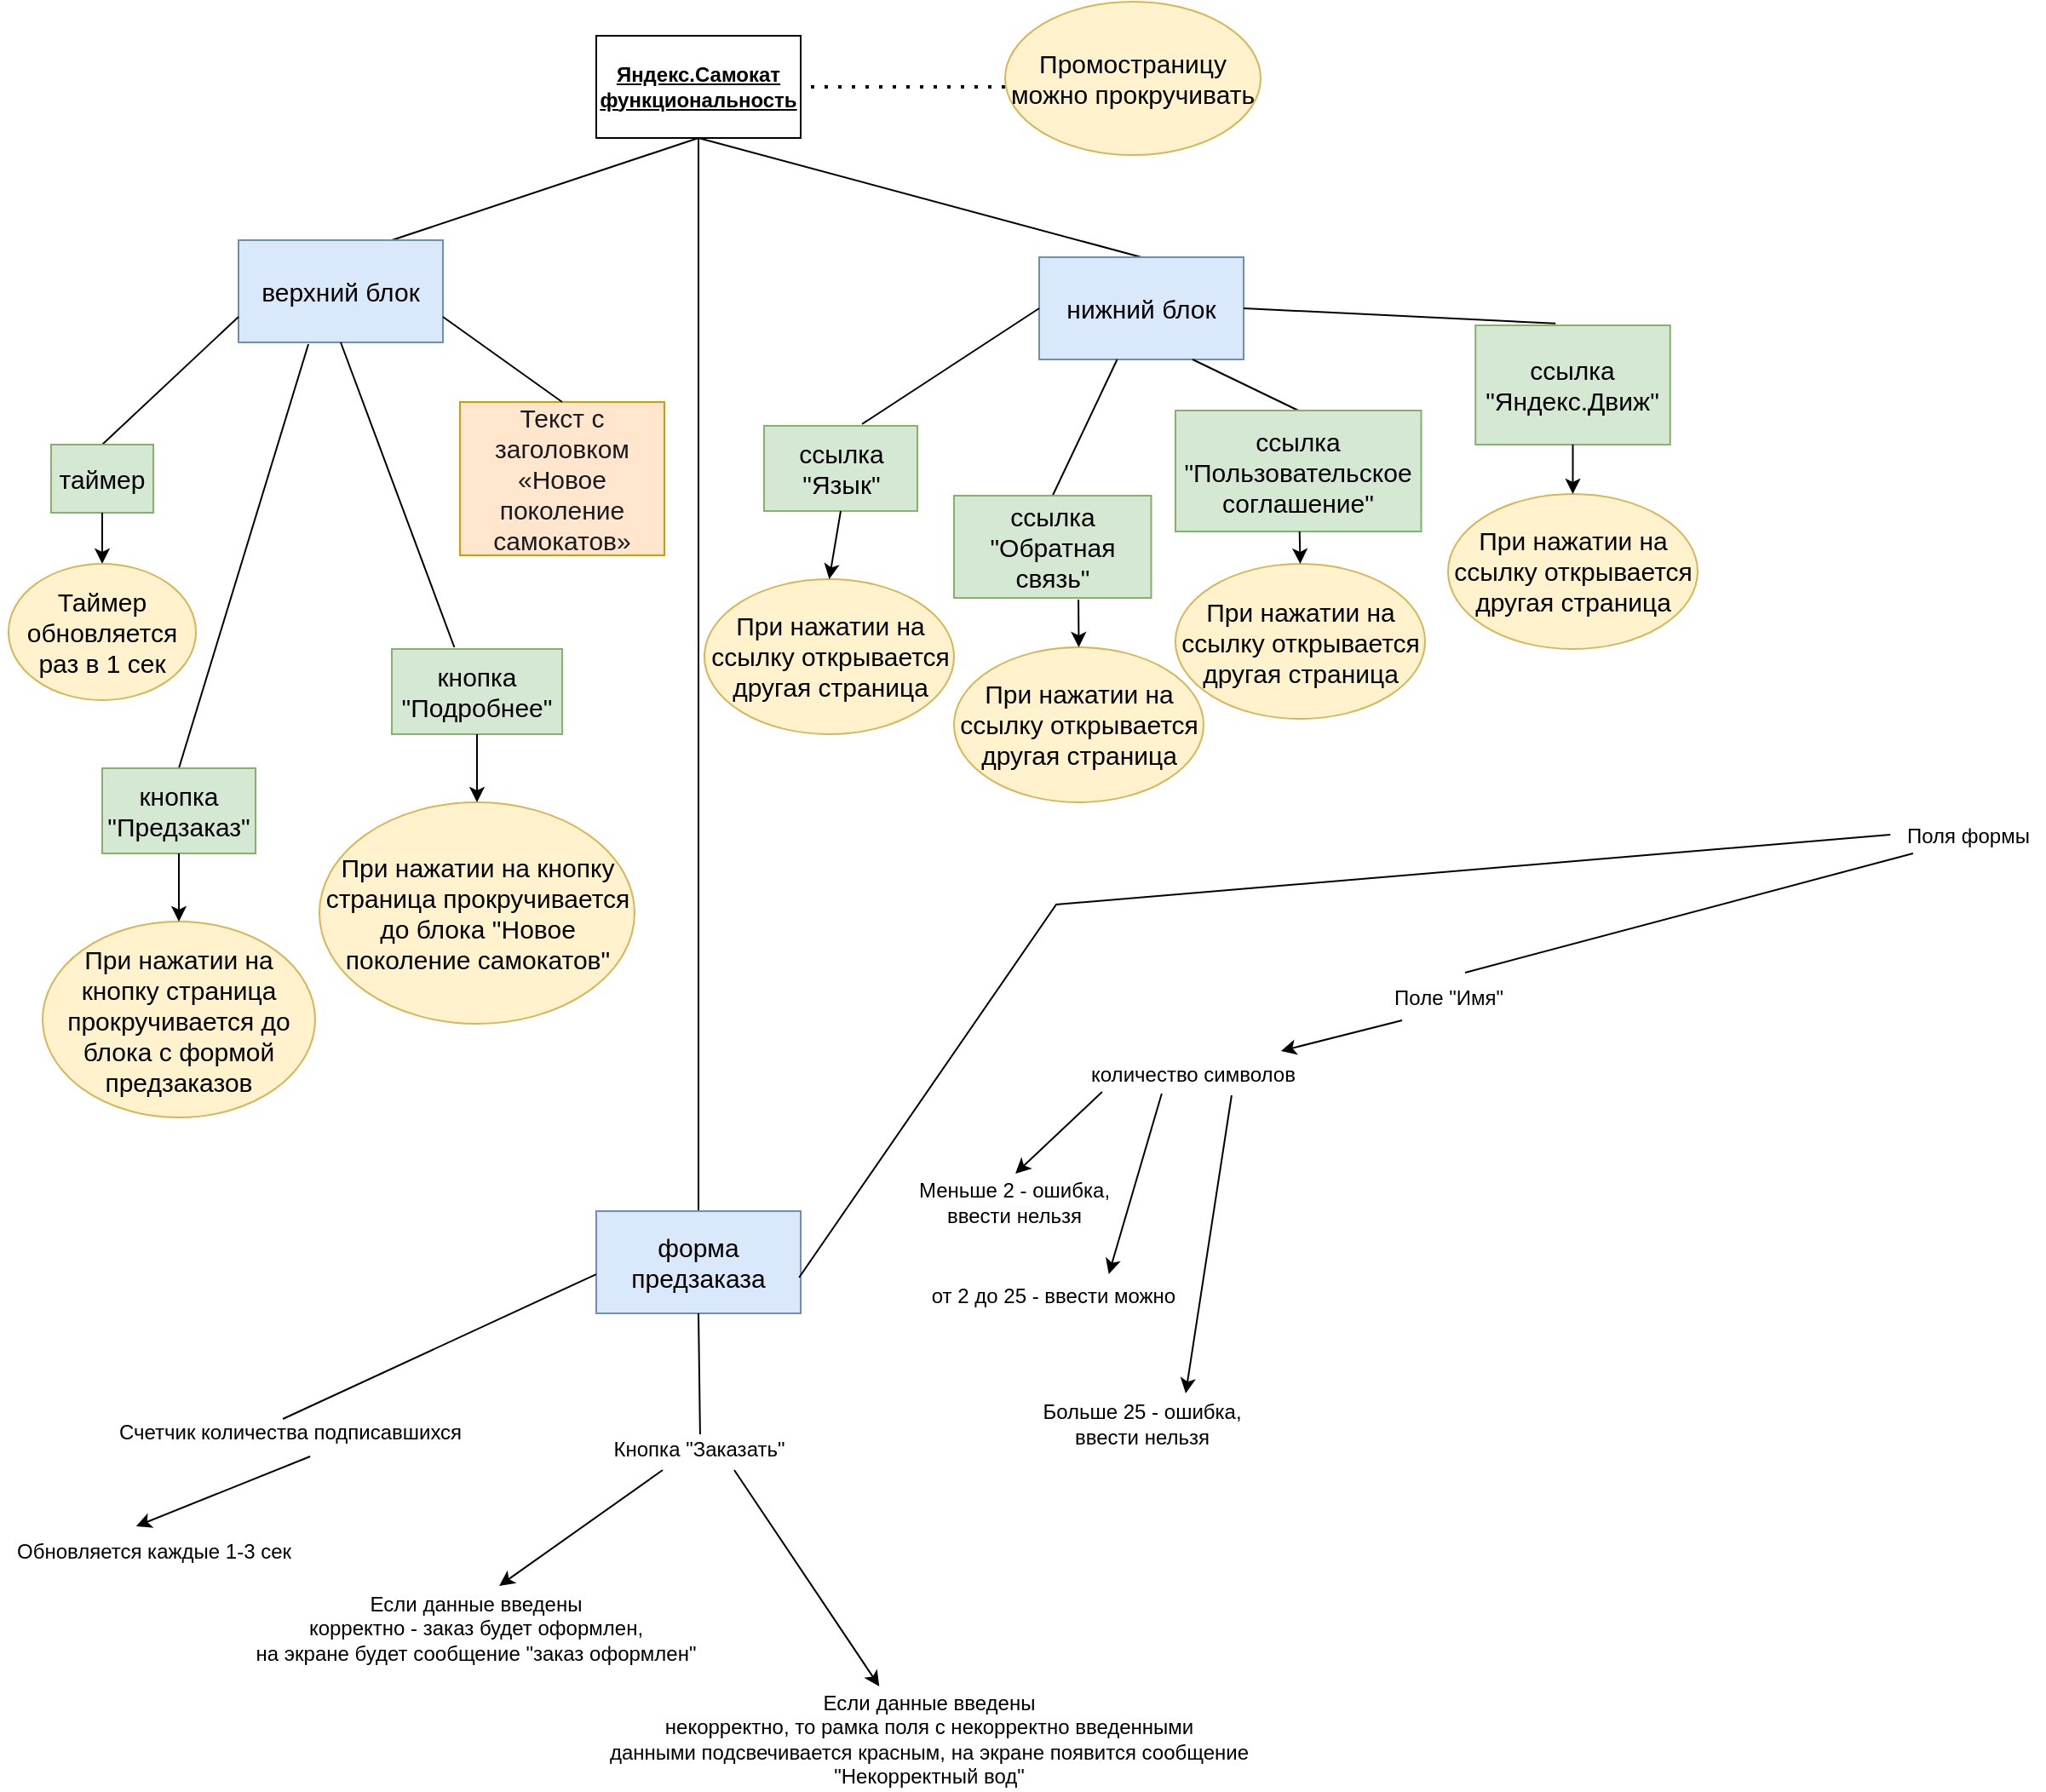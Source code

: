 <mxfile version="20.0.0" type="github">
  <diagram id="-Uujg_Ffi6TUCVT98OSL" name="Страница 1">
    <mxGraphModel dx="1422" dy="794" grid="1" gridSize="10" guides="1" tooltips="1" connect="1" arrows="1" fold="1" page="1" pageScale="1" pageWidth="827" pageHeight="1169" math="0" shadow="0">
      <root>
        <mxCell id="0" />
        <mxCell id="1" parent="0" />
        <mxCell id="FvEpNa8UJhca3g7F95mD-1" value="&lt;b&gt;&lt;u&gt;Яндекс.Самокат функциональность&lt;/u&gt;&lt;/b&gt;" style="rounded=0;whiteSpace=wrap;html=1;" parent="1" vertex="1">
          <mxGeometry x="350" y="30" width="120" height="60" as="geometry" />
        </mxCell>
        <mxCell id="FvEpNa8UJhca3g7F95mD-2" value="" style="endArrow=none;html=1;rounded=0;fontFamily=Helvetica;fontSize=15;exitX=0.5;exitY=1;exitDx=0;exitDy=0;entryX=0.5;entryY=0;entryDx=0;entryDy=0;" parent="1" source="FvEpNa8UJhca3g7F95mD-1" target="FvEpNa8UJhca3g7F95mD-6" edge="1">
          <mxGeometry width="50" height="50" relative="1" as="geometry">
            <mxPoint x="390" y="330" as="sourcePoint" />
            <mxPoint x="410" y="160" as="targetPoint" />
          </mxGeometry>
        </mxCell>
        <mxCell id="FvEpNa8UJhca3g7F95mD-3" value="" style="endArrow=none;html=1;rounded=0;fontFamily=Helvetica;fontSize=15;entryX=0.75;entryY=0;entryDx=0;entryDy=0;" parent="1" target="FvEpNa8UJhca3g7F95mD-5" edge="1">
          <mxGeometry width="50" height="50" relative="1" as="geometry">
            <mxPoint x="410" y="90" as="sourcePoint" />
            <mxPoint x="120" y="160" as="targetPoint" />
          </mxGeometry>
        </mxCell>
        <mxCell id="FvEpNa8UJhca3g7F95mD-4" value="" style="endArrow=none;html=1;rounded=0;fontFamily=Helvetica;fontSize=15;" parent="1" edge="1">
          <mxGeometry width="50" height="50" relative="1" as="geometry">
            <mxPoint x="410" y="90" as="sourcePoint" />
            <mxPoint x="670" y="160" as="targetPoint" />
          </mxGeometry>
        </mxCell>
        <mxCell id="FvEpNa8UJhca3g7F95mD-5" value="верхний блок" style="rounded=0;whiteSpace=wrap;html=1;fontFamily=Helvetica;fontSize=15;fillColor=#dae8fc;strokeColor=#6c8ebf;" parent="1" vertex="1">
          <mxGeometry x="140" y="150" width="120" height="60" as="geometry" />
        </mxCell>
        <mxCell id="FvEpNa8UJhca3g7F95mD-6" value="форма предзаказа" style="rounded=0;whiteSpace=wrap;html=1;fontFamily=Helvetica;fontSize=15;fillColor=#dae8fc;strokeColor=#6c8ebf;" parent="1" vertex="1">
          <mxGeometry x="350" y="720" width="120" height="60" as="geometry" />
        </mxCell>
        <mxCell id="FvEpNa8UJhca3g7F95mD-7" value="нижний блок" style="rounded=0;whiteSpace=wrap;html=1;fontFamily=Helvetica;fontSize=15;fillColor=#dae8fc;strokeColor=#6c8ebf;" parent="1" vertex="1">
          <mxGeometry x="610" y="160" width="120" height="60" as="geometry" />
        </mxCell>
        <mxCell id="FvEpNa8UJhca3g7F95mD-8" value="" style="endArrow=none;html=1;rounded=0;fontFamily=Helvetica;fontSize=15;entryX=0;entryY=0.75;entryDx=0;entryDy=0;exitX=0.5;exitY=0;exitDx=0;exitDy=0;" parent="1" source="FvEpNa8UJhca3g7F95mD-11" target="FvEpNa8UJhca3g7F95mD-5" edge="1">
          <mxGeometry width="50" height="50" relative="1" as="geometry">
            <mxPoint x="70" y="270" as="sourcePoint" />
            <mxPoint x="120" y="220" as="targetPoint" />
          </mxGeometry>
        </mxCell>
        <mxCell id="FvEpNa8UJhca3g7F95mD-11" value="таймер" style="rounded=0;whiteSpace=wrap;html=1;fontFamily=Helvetica;fontSize=15;fillColor=#d5e8d4;strokeColor=#82b366;" parent="1" vertex="1">
          <mxGeometry x="30" y="270" width="60" height="40" as="geometry" />
        </mxCell>
        <mxCell id="FvEpNa8UJhca3g7F95mD-12" value="" style="endArrow=none;html=1;rounded=0;fontFamily=Helvetica;fontSize=15;entryX=0.342;entryY=1.017;entryDx=0;entryDy=0;exitX=0.5;exitY=0;exitDx=0;exitDy=0;entryPerimeter=0;" parent="1" source="FvEpNa8UJhca3g7F95mD-13" target="FvEpNa8UJhca3g7F95mD-5" edge="1">
          <mxGeometry width="50" height="50" relative="1" as="geometry">
            <mxPoint x="138" y="330" as="sourcePoint" />
            <mxPoint x="160" y="270" as="targetPoint" />
          </mxGeometry>
        </mxCell>
        <mxCell id="FvEpNa8UJhca3g7F95mD-13" value="кнопка &quot;Предзаказ&quot;" style="rounded=0;whiteSpace=wrap;html=1;fontFamily=Helvetica;fontSize=15;fillColor=#d5e8d4;strokeColor=#82b366;" parent="1" vertex="1">
          <mxGeometry x="60" y="460" width="90" height="50" as="geometry" />
        </mxCell>
        <mxCell id="FvEpNa8UJhca3g7F95mD-14" value="" style="endArrow=none;html=1;rounded=0;fontFamily=Helvetica;fontSize=15;entryX=0.5;entryY=1;entryDx=0;entryDy=0;exitX=0.367;exitY=-0.02;exitDx=0;exitDy=0;exitPerimeter=0;" parent="1" source="FvEpNa8UJhca3g7F95mD-15" target="FvEpNa8UJhca3g7F95mD-5" edge="1">
          <mxGeometry width="50" height="50" relative="1" as="geometry">
            <mxPoint x="240" y="321.02" as="sourcePoint" />
            <mxPoint x="268" y="220" as="targetPoint" />
          </mxGeometry>
        </mxCell>
        <mxCell id="FvEpNa8UJhca3g7F95mD-15" value="кнопка &quot;Подробнее&quot;" style="rounded=0;whiteSpace=wrap;html=1;fontFamily=Helvetica;fontSize=15;fillColor=#d5e8d4;strokeColor=#82b366;" parent="1" vertex="1">
          <mxGeometry x="230" y="390" width="100" height="50" as="geometry" />
        </mxCell>
        <mxCell id="FvEpNa8UJhca3g7F95mD-19" value="" style="endArrow=classic;html=1;rounded=0;fontFamily=Helvetica;fontSize=15;exitX=0.5;exitY=1;exitDx=0;exitDy=0;entryX=0.5;entryY=0;entryDx=0;entryDy=0;" parent="1" source="FvEpNa8UJhca3g7F95mD-11" target="FvEpNa8UJhca3g7F95mD-21" edge="1">
          <mxGeometry width="50" height="50" relative="1" as="geometry">
            <mxPoint x="90" y="500" as="sourcePoint" />
            <mxPoint x="40" y="390" as="targetPoint" />
          </mxGeometry>
        </mxCell>
        <mxCell id="FvEpNa8UJhca3g7F95mD-21" value="Таймер обновляется раз в 1 сек" style="ellipse;whiteSpace=wrap;html=1;fontFamily=Helvetica;fontSize=15;fillColor=#fff2cc;strokeColor=#d6b656;" parent="1" vertex="1">
          <mxGeometry x="5" y="340" width="110" height="80" as="geometry" />
        </mxCell>
        <mxCell id="FvEpNa8UJhca3g7F95mD-22" value="&lt;span style=&quot;color: rgb(26, 27, 34); text-align: start;&quot;&gt;&lt;font style=&quot;font-size: 15px;&quot;&gt;Текст с заголовком «Новое поколение самокатов»&lt;/font&gt;&lt;/span&gt;" style="rounded=0;whiteSpace=wrap;html=1;fontFamily=Helvetica;fontSize=15;fillColor=#ffe6cc;strokeColor=#d79b00;" parent="1" vertex="1">
          <mxGeometry x="270" y="245" width="120" height="90" as="geometry" />
        </mxCell>
        <mxCell id="FvEpNa8UJhca3g7F95mD-24" value="" style="endArrow=none;html=1;rounded=0;fontFamily=Helvetica;fontSize=15;exitX=1;exitY=0.75;exitDx=0;exitDy=0;entryX=0.5;entryY=0;entryDx=0;entryDy=0;" parent="1" source="FvEpNa8UJhca3g7F95mD-5" target="FvEpNa8UJhca3g7F95mD-22" edge="1">
          <mxGeometry width="50" height="50" relative="1" as="geometry">
            <mxPoint x="310" y="230" as="sourcePoint" />
            <mxPoint x="360" y="180" as="targetPoint" />
          </mxGeometry>
        </mxCell>
        <mxCell id="FvEpNa8UJhca3g7F95mD-25" value="При нажатии на кнопку страница прокручивается до блока с формой предзаказов" style="ellipse;whiteSpace=wrap;html=1;fontFamily=Helvetica;fontSize=15;fillColor=#fff2cc;strokeColor=#d6b656;" parent="1" vertex="1">
          <mxGeometry x="25" y="550" width="160" height="115" as="geometry" />
        </mxCell>
        <mxCell id="FvEpNa8UJhca3g7F95mD-26" value="" style="endArrow=classic;html=1;rounded=0;fontFamily=Helvetica;fontSize=15;exitX=0.5;exitY=1;exitDx=0;exitDy=0;entryX=0.5;entryY=0;entryDx=0;entryDy=0;" parent="1" source="FvEpNa8UJhca3g7F95mD-13" target="FvEpNa8UJhca3g7F95mD-25" edge="1">
          <mxGeometry width="50" height="50" relative="1" as="geometry">
            <mxPoint x="120" y="540" as="sourcePoint" />
            <mxPoint x="180" y="530" as="targetPoint" />
          </mxGeometry>
        </mxCell>
        <mxCell id="FvEpNa8UJhca3g7F95mD-28" value="При нажатии на кнопку страница прокручивается до блока &quot;Новое поколение самокатов&quot;" style="ellipse;whiteSpace=wrap;html=1;fontFamily=Helvetica;fontSize=15;fillColor=#fff2cc;strokeColor=#d6b656;" parent="1" vertex="1">
          <mxGeometry x="187.5" y="480" width="185" height="130" as="geometry" />
        </mxCell>
        <mxCell id="FvEpNa8UJhca3g7F95mD-29" value="" style="endArrow=classic;html=1;rounded=0;fontFamily=Helvetica;fontSize=15;entryX=0.5;entryY=0;entryDx=0;entryDy=0;exitX=0.5;exitY=1;exitDx=0;exitDy=0;" parent="1" source="FvEpNa8UJhca3g7F95mD-15" target="FvEpNa8UJhca3g7F95mD-28" edge="1">
          <mxGeometry width="50" height="50" relative="1" as="geometry">
            <mxPoint x="160" y="440" as="sourcePoint" />
            <mxPoint x="210" y="390" as="targetPoint" />
          </mxGeometry>
        </mxCell>
        <mxCell id="FvEpNa8UJhca3g7F95mD-30" value="" style="endArrow=none;dashed=1;html=1;dashPattern=1 3;strokeWidth=2;rounded=0;fontFamily=Helvetica;fontSize=15;entryX=1;entryY=0.5;entryDx=0;entryDy=0;" parent="1" target="FvEpNa8UJhca3g7F95mD-1" edge="1">
          <mxGeometry width="50" height="50" relative="1" as="geometry">
            <mxPoint x="590" y="60" as="sourcePoint" />
            <mxPoint x="440" y="180" as="targetPoint" />
          </mxGeometry>
        </mxCell>
        <mxCell id="FvEpNa8UJhca3g7F95mD-32" value="Промостраницу можно прокручивать" style="ellipse;whiteSpace=wrap;html=1;labelBackgroundColor=none;fontFamily=Helvetica;fontSize=15;fillColor=#fff2cc;strokeColor=#d6b656;" parent="1" vertex="1">
          <mxGeometry x="590" y="10" width="150" height="90" as="geometry" />
        </mxCell>
        <mxCell id="FvEpNa8UJhca3g7F95mD-46" value="" style="endArrow=none;html=1;rounded=0;fontFamily=Helvetica;fontSize=15;entryX=0;entryY=0.5;entryDx=0;entryDy=0;exitX=0.639;exitY=-0.02;exitDx=0;exitDy=0;exitPerimeter=0;" parent="1" source="FvEpNa8UJhca3g7F95mD-47" target="FvEpNa8UJhca3g7F95mD-7" edge="1">
          <mxGeometry width="50" height="50" relative="1" as="geometry">
            <mxPoint x="526.5" y="128.98" as="sourcePoint" />
            <mxPoint x="569.54" y="10.0" as="targetPoint" />
          </mxGeometry>
        </mxCell>
        <mxCell id="FvEpNa8UJhca3g7F95mD-47" value="ссылка &quot;Язык&quot;" style="rounded=0;whiteSpace=wrap;html=1;fontFamily=Helvetica;fontSize=15;fillColor=#d5e8d4;strokeColor=#82b366;" parent="1" vertex="1">
          <mxGeometry x="448.5" y="258.98" width="90" height="50" as="geometry" />
        </mxCell>
        <mxCell id="FvEpNa8UJhca3g7F95mD-48" value="При нажатии на ссылку открывается другая страница" style="ellipse;whiteSpace=wrap;html=1;fontFamily=Helvetica;fontSize=15;fillColor=#fff2cc;strokeColor=#d6b656;" parent="1" vertex="1">
          <mxGeometry x="413.5" y="348.98" width="146.5" height="91.02" as="geometry" />
        </mxCell>
        <mxCell id="FvEpNa8UJhca3g7F95mD-49" value="" style="endArrow=classic;html=1;rounded=0;fontFamily=Helvetica;fontSize=15;exitX=0.5;exitY=1;exitDx=0;exitDy=0;entryX=0.5;entryY=0;entryDx=0;entryDy=0;" parent="1" source="FvEpNa8UJhca3g7F95mD-47" target="FvEpNa8UJhca3g7F95mD-48" edge="1">
          <mxGeometry width="50" height="50" relative="1" as="geometry">
            <mxPoint x="508.5" y="338.98" as="sourcePoint" />
            <mxPoint x="568.5" y="328.98" as="targetPoint" />
          </mxGeometry>
        </mxCell>
        <mxCell id="FvEpNa8UJhca3g7F95mD-50" value="" style="endArrow=none;html=1;rounded=0;fontFamily=Helvetica;fontSize=15;exitX=0.5;exitY=0;exitDx=0;exitDy=0;" parent="1" source="FvEpNa8UJhca3g7F95mD-51" target="FvEpNa8UJhca3g7F95mD-7" edge="1">
          <mxGeometry width="50" height="50" relative="1" as="geometry">
            <mxPoint x="633" y="193.98" as="sourcePoint" />
            <mxPoint x="716.5" y="255" as="targetPoint" />
          </mxGeometry>
        </mxCell>
        <mxCell id="FvEpNa8UJhca3g7F95mD-51" value="ссылка &quot;Обратная связь&quot;" style="rounded=0;whiteSpace=wrap;html=1;fontFamily=Helvetica;fontSize=15;fillColor=#d5e8d4;strokeColor=#82b366;" parent="1" vertex="1">
          <mxGeometry x="560" y="300" width="115.75" height="60" as="geometry" />
        </mxCell>
        <mxCell id="FvEpNa8UJhca3g7F95mD-52" value="При нажатии на ссылку открывается другая страница" style="ellipse;whiteSpace=wrap;html=1;fontFamily=Helvetica;fontSize=15;fillColor=#fff2cc;strokeColor=#d6b656;" parent="1" vertex="1">
          <mxGeometry x="560" y="388.98" width="146.5" height="91.02" as="geometry" />
        </mxCell>
        <mxCell id="FvEpNa8UJhca3g7F95mD-53" value="" style="endArrow=classic;html=1;rounded=0;fontFamily=Helvetica;fontSize=15;exitX=0.631;exitY=1.017;exitDx=0;exitDy=0;entryX=0.5;entryY=0;entryDx=0;entryDy=0;exitPerimeter=0;" parent="1" source="FvEpNa8UJhca3g7F95mD-51" target="FvEpNa8UJhca3g7F95mD-52" edge="1">
          <mxGeometry width="50" height="50" relative="1" as="geometry">
            <mxPoint x="615" y="403.98" as="sourcePoint" />
            <mxPoint x="675" y="393.98" as="targetPoint" />
          </mxGeometry>
        </mxCell>
        <mxCell id="FvEpNa8UJhca3g7F95mD-55" value="" style="endArrow=none;html=1;rounded=0;fontFamily=Helvetica;fontSize=15;exitX=0.411;exitY=-0.016;exitDx=0;exitDy=0;exitPerimeter=0;entryX=1;entryY=0.5;entryDx=0;entryDy=0;" parent="1" source="FvEpNa8UJhca3g7F95mD-56" target="FvEpNa8UJhca3g7F95mD-7" edge="1">
          <mxGeometry width="50" height="50" relative="1" as="geometry">
            <mxPoint x="910.75" y="123.98" as="sourcePoint" />
            <mxPoint x="710" y="170" as="targetPoint" />
          </mxGeometry>
        </mxCell>
        <mxCell id="FvEpNa8UJhca3g7F95mD-56" value="ссылка &quot;Яндекс.Движ&quot;" style="rounded=0;whiteSpace=wrap;html=1;fontFamily=Helvetica;fontSize=15;fillColor=#d5e8d4;strokeColor=#82b366;" parent="1" vertex="1">
          <mxGeometry x="866.13" y="200" width="114.25" height="70" as="geometry" />
        </mxCell>
        <mxCell id="FvEpNa8UJhca3g7F95mD-57" value="При нажатии на ссылку открывается другая страница" style="ellipse;whiteSpace=wrap;html=1;fontFamily=Helvetica;fontSize=15;fillColor=#fff2cc;strokeColor=#d6b656;" parent="1" vertex="1">
          <mxGeometry x="850" y="298.98" width="146.5" height="91.02" as="geometry" />
        </mxCell>
        <mxCell id="FvEpNa8UJhca3g7F95mD-58" value="" style="endArrow=classic;html=1;rounded=0;fontFamily=Helvetica;fontSize=15;exitX=0.5;exitY=1;exitDx=0;exitDy=0;entryX=0.5;entryY=0;entryDx=0;entryDy=0;" parent="1" source="FvEpNa8UJhca3g7F95mD-56" target="FvEpNa8UJhca3g7F95mD-57" edge="1">
          <mxGeometry width="50" height="50" relative="1" as="geometry">
            <mxPoint x="892.75" y="333.98" as="sourcePoint" />
            <mxPoint x="952.75" y="323.98" as="targetPoint" />
          </mxGeometry>
        </mxCell>
        <mxCell id="FvEpNa8UJhca3g7F95mD-59" value="" style="endArrow=none;html=1;rounded=0;fontFamily=Helvetica;fontSize=15;exitX=0.5;exitY=0;exitDx=0;exitDy=0;entryX=0.75;entryY=1;entryDx=0;entryDy=0;" parent="1" source="FvEpNa8UJhca3g7F95mD-60" target="FvEpNa8UJhca3g7F95mD-7" edge="1">
          <mxGeometry width="50" height="50" relative="1" as="geometry">
            <mxPoint x="791.5" y="153.98" as="sourcePoint" />
            <mxPoint x="820.628" y="180" as="targetPoint" />
          </mxGeometry>
        </mxCell>
        <mxCell id="FvEpNa8UJhca3g7F95mD-60" value="ссылка &quot;Пользовательское соглашение&quot;" style="rounded=0;whiteSpace=wrap;html=1;fontFamily=Helvetica;fontSize=15;fillColor=#d5e8d4;strokeColor=#82b366;" parent="1" vertex="1">
          <mxGeometry x="690" y="250" width="144.25" height="71.02" as="geometry" />
        </mxCell>
        <mxCell id="FvEpNa8UJhca3g7F95mD-61" value="При нажатии на ссылку открывается другая страница" style="ellipse;whiteSpace=wrap;html=1;fontFamily=Helvetica;fontSize=15;fillColor=#fff2cc;strokeColor=#d6b656;" parent="1" vertex="1">
          <mxGeometry x="690" y="340" width="146.5" height="91.02" as="geometry" />
        </mxCell>
        <mxCell id="FvEpNa8UJhca3g7F95mD-62" value="" style="endArrow=classic;html=1;rounded=0;fontFamily=Helvetica;fontSize=15;entryX=0.5;entryY=0;entryDx=0;entryDy=0;" parent="1" source="FvEpNa8UJhca3g7F95mD-60" target="FvEpNa8UJhca3g7F95mD-61" edge="1">
          <mxGeometry width="50" height="50" relative="1" as="geometry">
            <mxPoint x="770" y="330" as="sourcePoint" />
            <mxPoint x="833.5" y="353.98" as="targetPoint" />
          </mxGeometry>
        </mxCell>
        <mxCell id="PTwNR0-Gyc9OIRcwsxPr-1" value="" style="endArrow=none;html=1;rounded=0;exitX=0.482;exitY=0.1;exitDx=0;exitDy=0;exitPerimeter=0;entryX=0;entryY=0.617;entryDx=0;entryDy=0;entryPerimeter=0;" edge="1" parent="1" source="PTwNR0-Gyc9OIRcwsxPr-4" target="FvEpNa8UJhca3g7F95mD-6">
          <mxGeometry width="50" height="50" relative="1" as="geometry">
            <mxPoint x="130" y="900" as="sourcePoint" />
            <mxPoint x="390" y="760" as="targetPoint" />
          </mxGeometry>
        </mxCell>
        <mxCell id="PTwNR0-Gyc9OIRcwsxPr-2" value="" style="endArrow=none;html=1;rounded=0;entryX=0.5;entryY=1;entryDx=0;entryDy=0;exitX=0.508;exitY=0.05;exitDx=0;exitDy=0;exitPerimeter=0;" edge="1" parent="1" source="PTwNR0-Gyc9OIRcwsxPr-8" target="FvEpNa8UJhca3g7F95mD-6">
          <mxGeometry width="50" height="50" relative="1" as="geometry">
            <mxPoint x="410" y="880" as="sourcePoint" />
            <mxPoint x="400" y="770" as="targetPoint" />
          </mxGeometry>
        </mxCell>
        <mxCell id="PTwNR0-Gyc9OIRcwsxPr-3" value="" style="endArrow=none;html=1;rounded=0;entryX=0.992;entryY=0.65;entryDx=0;entryDy=0;entryPerimeter=0;exitX=-0.004;exitY=0.45;exitDx=0;exitDy=0;exitPerimeter=0;" edge="1" parent="1" source="PTwNR0-Gyc9OIRcwsxPr-13" target="FvEpNa8UJhca3g7F95mD-6">
          <mxGeometry width="50" height="50" relative="1" as="geometry">
            <mxPoint x="1000" y="759" as="sourcePoint" />
            <mxPoint x="510" y="800" as="targetPoint" />
            <Array as="points">
              <mxPoint x="620" y="540" />
            </Array>
          </mxGeometry>
        </mxCell>
        <mxCell id="PTwNR0-Gyc9OIRcwsxPr-4" value="Счетчик количества подписавшихся" style="text;html=1;align=center;verticalAlign=middle;resizable=0;points=[];autosize=1;strokeColor=none;fillColor=none;" vertex="1" parent="1">
          <mxGeometry x="60" y="840" width="220" height="20" as="geometry" />
        </mxCell>
        <mxCell id="PTwNR0-Gyc9OIRcwsxPr-5" value="" style="endArrow=classic;html=1;rounded=0;exitX=0.555;exitY=1.2;exitDx=0;exitDy=0;exitPerimeter=0;entryX=0.444;entryY=-0.25;entryDx=0;entryDy=0;entryPerimeter=0;" edge="1" parent="1" source="PTwNR0-Gyc9OIRcwsxPr-4" target="PTwNR0-Gyc9OIRcwsxPr-7">
          <mxGeometry width="50" height="50" relative="1" as="geometry">
            <mxPoint x="700" y="980" as="sourcePoint" />
            <mxPoint x="790" y="1000" as="targetPoint" />
          </mxGeometry>
        </mxCell>
        <mxCell id="PTwNR0-Gyc9OIRcwsxPr-7" value="Обновляется каждые 1-3 сек" style="text;html=1;align=center;verticalAlign=middle;resizable=0;points=[];autosize=1;strokeColor=none;fillColor=none;" vertex="1" parent="1">
          <mxGeometry y="910" width="180" height="20" as="geometry" />
        </mxCell>
        <mxCell id="PTwNR0-Gyc9OIRcwsxPr-8" value="Кнопка &quot;Заказать&quot;" style="text;html=1;align=center;verticalAlign=middle;resizable=0;points=[];autosize=1;strokeColor=none;fillColor=none;" vertex="1" parent="1">
          <mxGeometry x="350" y="850" width="120" height="20" as="geometry" />
        </mxCell>
        <mxCell id="PTwNR0-Gyc9OIRcwsxPr-9" value="" style="endArrow=classic;html=1;rounded=0;exitX=0.325;exitY=1.1;exitDx=0;exitDy=0;exitPerimeter=0;entryX=0.552;entryY=0;entryDx=0;entryDy=0;entryPerimeter=0;" edge="1" parent="1" source="PTwNR0-Gyc9OIRcwsxPr-8" target="PTwNR0-Gyc9OIRcwsxPr-10">
          <mxGeometry width="50" height="50" relative="1" as="geometry">
            <mxPoint x="360" y="970" as="sourcePoint" />
            <mxPoint x="340" y="930" as="targetPoint" />
          </mxGeometry>
        </mxCell>
        <mxCell id="PTwNR0-Gyc9OIRcwsxPr-10" value="Если данные введены&lt;br&gt;корректно - заказ будет оформлен,&lt;br&gt;на экране будет сообщение &quot;заказ оформлен&quot;" style="text;html=1;align=center;verticalAlign=middle;resizable=0;points=[];autosize=1;strokeColor=none;fillColor=none;" vertex="1" parent="1">
          <mxGeometry x="144" y="940" width="270" height="50" as="geometry" />
        </mxCell>
        <mxCell id="PTwNR0-Gyc9OIRcwsxPr-11" value="" style="endArrow=classic;html=1;rounded=0;exitX=0.675;exitY=1.1;exitDx=0;exitDy=0;exitPerimeter=0;entryX=0.426;entryY=-0.017;entryDx=0;entryDy=0;entryPerimeter=0;" edge="1" parent="1" source="PTwNR0-Gyc9OIRcwsxPr-8" target="PTwNR0-Gyc9OIRcwsxPr-12">
          <mxGeometry width="50" height="50" relative="1" as="geometry">
            <mxPoint x="480" y="960" as="sourcePoint" />
            <mxPoint x="510" y="930" as="targetPoint" />
          </mxGeometry>
        </mxCell>
        <mxCell id="PTwNR0-Gyc9OIRcwsxPr-12" value="Если данные введены&lt;br&gt;некорректно, то рамка поля с некорректно введенными&lt;br&gt;данными подсвечивается красным, на экране появится сообщение&lt;br&gt;&quot;Некорректный вод&quot;" style="text;html=1;align=center;verticalAlign=middle;resizable=0;points=[];autosize=1;strokeColor=none;fillColor=none;" vertex="1" parent="1">
          <mxGeometry x="350" y="1000" width="390" height="60" as="geometry" />
        </mxCell>
        <mxCell id="PTwNR0-Gyc9OIRcwsxPr-13" value="Поля формы" style="text;html=1;align=center;verticalAlign=middle;resizable=0;points=[];autosize=1;strokeColor=none;fillColor=none;" vertex="1" parent="1">
          <mxGeometry x="1110" y="490" width="90" height="20" as="geometry" />
        </mxCell>
        <mxCell id="PTwNR0-Gyc9OIRcwsxPr-19" value="" style="endArrow=none;html=1;rounded=0;entryX=0.144;entryY=1;entryDx=0;entryDy=0;entryPerimeter=0;" edge="1" parent="1" target="PTwNR0-Gyc9OIRcwsxPr-13">
          <mxGeometry width="50" height="50" relative="1" as="geometry">
            <mxPoint x="860" y="580" as="sourcePoint" />
            <mxPoint x="996.5" y="770" as="targetPoint" />
          </mxGeometry>
        </mxCell>
        <mxCell id="PTwNR0-Gyc9OIRcwsxPr-25" value="Поле &quot;Имя&quot;" style="text;html=1;align=center;verticalAlign=middle;resizable=0;points=[];autosize=1;strokeColor=none;fillColor=none;" vertex="1" parent="1">
          <mxGeometry x="810" y="585" width="80" height="20" as="geometry" />
        </mxCell>
        <mxCell id="PTwNR0-Gyc9OIRcwsxPr-26" value="" style="endArrow=classic;html=1;rounded=0;exitX=0.163;exitY=1.15;exitDx=0;exitDy=0;exitPerimeter=0;entryX=0.871;entryY=-0.2;entryDx=0;entryDy=0;entryPerimeter=0;" edge="1" parent="1" source="PTwNR0-Gyc9OIRcwsxPr-25" target="PTwNR0-Gyc9OIRcwsxPr-27">
          <mxGeometry width="50" height="50" relative="1" as="geometry">
            <mxPoint x="730" y="740" as="sourcePoint" />
            <mxPoint x="750" y="640" as="targetPoint" />
          </mxGeometry>
        </mxCell>
        <mxCell id="PTwNR0-Gyc9OIRcwsxPr-27" value="количество символов" style="text;html=1;align=center;verticalAlign=middle;resizable=0;points=[];autosize=1;strokeColor=none;fillColor=none;" vertex="1" parent="1">
          <mxGeometry x="630" y="630" width="140" height="20" as="geometry" />
        </mxCell>
        <mxCell id="PTwNR0-Gyc9OIRcwsxPr-28" value="" style="endArrow=classic;html=1;rounded=0;exitX=0.121;exitY=1;exitDx=0;exitDy=0;exitPerimeter=0;entryX=0.508;entryY=-0.067;entryDx=0;entryDy=0;entryPerimeter=0;" edge="1" parent="1" source="PTwNR0-Gyc9OIRcwsxPr-27" target="PTwNR0-Gyc9OIRcwsxPr-29">
          <mxGeometry width="50" height="50" relative="1" as="geometry">
            <mxPoint x="730" y="740" as="sourcePoint" />
            <mxPoint x="610" y="690" as="targetPoint" />
          </mxGeometry>
        </mxCell>
        <mxCell id="PTwNR0-Gyc9OIRcwsxPr-29" value="Меньше 2 - ошибка,&lt;br&gt;ввести нельзя" style="text;html=1;align=center;verticalAlign=middle;resizable=0;points=[];autosize=1;strokeColor=none;fillColor=none;" vertex="1" parent="1">
          <mxGeometry x="530" y="700" width="130" height="30" as="geometry" />
        </mxCell>
        <mxCell id="PTwNR0-Gyc9OIRcwsxPr-30" value="" style="endArrow=classic;html=1;rounded=0;exitX=0.371;exitY=1.05;exitDx=0;exitDy=0;exitPerimeter=0;entryX=0.706;entryY=-0.15;entryDx=0;entryDy=0;entryPerimeter=0;" edge="1" parent="1" source="PTwNR0-Gyc9OIRcwsxPr-27" target="PTwNR0-Gyc9OIRcwsxPr-31">
          <mxGeometry width="50" height="50" relative="1" as="geometry">
            <mxPoint x="656.94" y="660" as="sourcePoint" />
            <mxPoint x="680" y="740" as="targetPoint" />
          </mxGeometry>
        </mxCell>
        <mxCell id="PTwNR0-Gyc9OIRcwsxPr-31" value="от 2 до 25 - ввести можно" style="text;html=1;align=center;verticalAlign=middle;resizable=0;points=[];autosize=1;strokeColor=none;fillColor=none;" vertex="1" parent="1">
          <mxGeometry x="537.88" y="760" width="160" height="20" as="geometry" />
        </mxCell>
        <mxCell id="PTwNR0-Gyc9OIRcwsxPr-32" value="" style="endArrow=classic;html=1;rounded=0;exitX=0.664;exitY=1.1;exitDx=0;exitDy=0;exitPerimeter=0;entryX=0.7;entryY=-0.1;entryDx=0;entryDy=0;entryPerimeter=0;" edge="1" parent="1" source="PTwNR0-Gyc9OIRcwsxPr-27" target="PTwNR0-Gyc9OIRcwsxPr-33">
          <mxGeometry width="50" height="50" relative="1" as="geometry">
            <mxPoint x="670" y="860" as="sourcePoint" />
            <mxPoint x="700" y="820" as="targetPoint" />
          </mxGeometry>
        </mxCell>
        <mxCell id="PTwNR0-Gyc9OIRcwsxPr-33" value="Больше 25 - ошибка,&lt;br&gt;ввести нельзя" style="text;html=1;align=center;verticalAlign=middle;resizable=0;points=[];autosize=1;strokeColor=none;fillColor=none;" vertex="1" parent="1">
          <mxGeometry x="605" y="830" width="130" height="30" as="geometry" />
        </mxCell>
      </root>
    </mxGraphModel>
  </diagram>
</mxfile>
